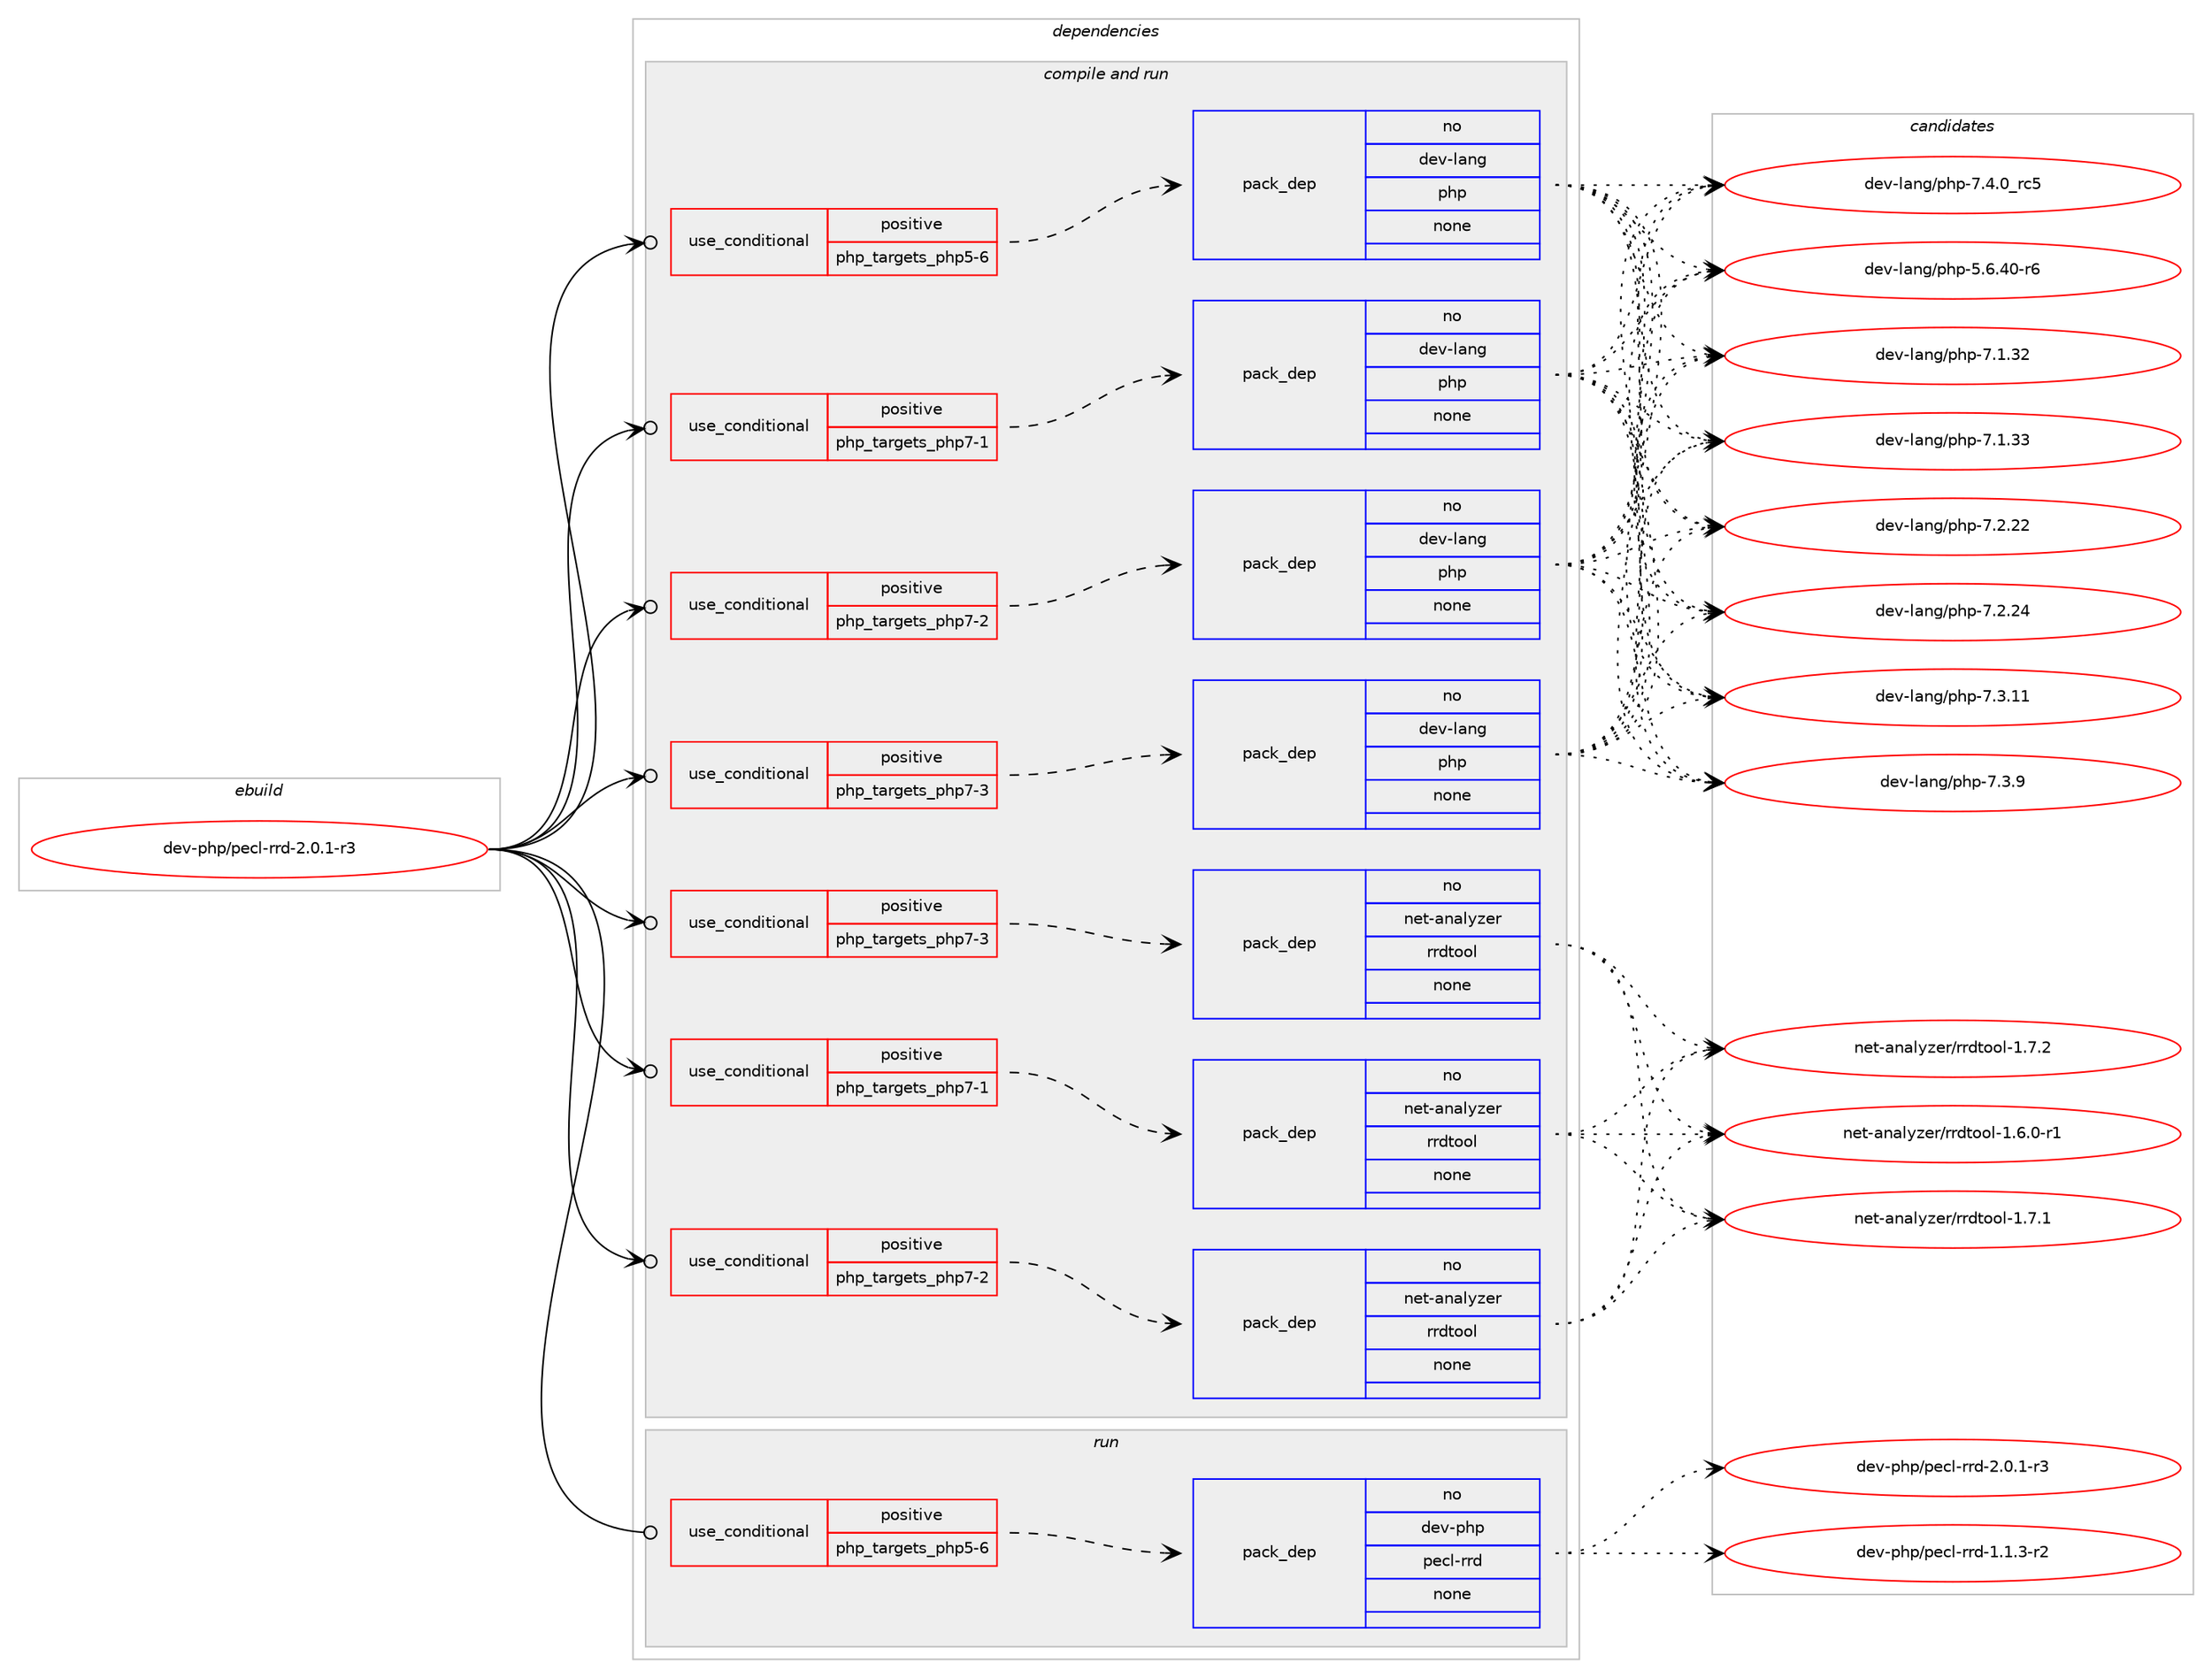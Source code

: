 digraph prolog {

# *************
# Graph options
# *************

newrank=true;
concentrate=true;
compound=true;
graph [rankdir=LR,fontname=Helvetica,fontsize=10,ranksep=1.5];#, ranksep=2.5, nodesep=0.2];
edge  [arrowhead=vee];
node  [fontname=Helvetica,fontsize=10];

# **********
# The ebuild
# **********

subgraph cluster_leftcol {
color=gray;
rank=same;
label=<<i>ebuild</i>>;
id [label="dev-php/pecl-rrd-2.0.1-r3", color=red, width=4, href="../dev-php/pecl-rrd-2.0.1-r3.svg"];
}

# ****************
# The dependencies
# ****************

subgraph cluster_midcol {
color=gray;
label=<<i>dependencies</i>>;
subgraph cluster_compile {
fillcolor="#eeeeee";
style=filled;
label=<<i>compile</i>>;
}
subgraph cluster_compileandrun {
fillcolor="#eeeeee";
style=filled;
label=<<i>compile and run</i>>;
subgraph cond135217 {
dependency591084 [label=<<TABLE BORDER="0" CELLBORDER="1" CELLSPACING="0" CELLPADDING="4"><TR><TD ROWSPAN="3" CELLPADDING="10">use_conditional</TD></TR><TR><TD>positive</TD></TR><TR><TD>php_targets_php5-6</TD></TR></TABLE>>, shape=none, color=red];
subgraph pack444130 {
dependency591085 [label=<<TABLE BORDER="0" CELLBORDER="1" CELLSPACING="0" CELLPADDING="4" WIDTH="220"><TR><TD ROWSPAN="6" CELLPADDING="30">pack_dep</TD></TR><TR><TD WIDTH="110">no</TD></TR><TR><TD>dev-lang</TD></TR><TR><TD>php</TD></TR><TR><TD>none</TD></TR><TR><TD></TD></TR></TABLE>>, shape=none, color=blue];
}
dependency591084:e -> dependency591085:w [weight=20,style="dashed",arrowhead="vee"];
}
id:e -> dependency591084:w [weight=20,style="solid",arrowhead="odotvee"];
subgraph cond135218 {
dependency591086 [label=<<TABLE BORDER="0" CELLBORDER="1" CELLSPACING="0" CELLPADDING="4"><TR><TD ROWSPAN="3" CELLPADDING="10">use_conditional</TD></TR><TR><TD>positive</TD></TR><TR><TD>php_targets_php7-1</TD></TR></TABLE>>, shape=none, color=red];
subgraph pack444131 {
dependency591087 [label=<<TABLE BORDER="0" CELLBORDER="1" CELLSPACING="0" CELLPADDING="4" WIDTH="220"><TR><TD ROWSPAN="6" CELLPADDING="30">pack_dep</TD></TR><TR><TD WIDTH="110">no</TD></TR><TR><TD>dev-lang</TD></TR><TR><TD>php</TD></TR><TR><TD>none</TD></TR><TR><TD></TD></TR></TABLE>>, shape=none, color=blue];
}
dependency591086:e -> dependency591087:w [weight=20,style="dashed",arrowhead="vee"];
}
id:e -> dependency591086:w [weight=20,style="solid",arrowhead="odotvee"];
subgraph cond135219 {
dependency591088 [label=<<TABLE BORDER="0" CELLBORDER="1" CELLSPACING="0" CELLPADDING="4"><TR><TD ROWSPAN="3" CELLPADDING="10">use_conditional</TD></TR><TR><TD>positive</TD></TR><TR><TD>php_targets_php7-1</TD></TR></TABLE>>, shape=none, color=red];
subgraph pack444132 {
dependency591089 [label=<<TABLE BORDER="0" CELLBORDER="1" CELLSPACING="0" CELLPADDING="4" WIDTH="220"><TR><TD ROWSPAN="6" CELLPADDING="30">pack_dep</TD></TR><TR><TD WIDTH="110">no</TD></TR><TR><TD>net-analyzer</TD></TR><TR><TD>rrdtool</TD></TR><TR><TD>none</TD></TR><TR><TD></TD></TR></TABLE>>, shape=none, color=blue];
}
dependency591088:e -> dependency591089:w [weight=20,style="dashed",arrowhead="vee"];
}
id:e -> dependency591088:w [weight=20,style="solid",arrowhead="odotvee"];
subgraph cond135220 {
dependency591090 [label=<<TABLE BORDER="0" CELLBORDER="1" CELLSPACING="0" CELLPADDING="4"><TR><TD ROWSPAN="3" CELLPADDING="10">use_conditional</TD></TR><TR><TD>positive</TD></TR><TR><TD>php_targets_php7-2</TD></TR></TABLE>>, shape=none, color=red];
subgraph pack444133 {
dependency591091 [label=<<TABLE BORDER="0" CELLBORDER="1" CELLSPACING="0" CELLPADDING="4" WIDTH="220"><TR><TD ROWSPAN="6" CELLPADDING="30">pack_dep</TD></TR><TR><TD WIDTH="110">no</TD></TR><TR><TD>dev-lang</TD></TR><TR><TD>php</TD></TR><TR><TD>none</TD></TR><TR><TD></TD></TR></TABLE>>, shape=none, color=blue];
}
dependency591090:e -> dependency591091:w [weight=20,style="dashed",arrowhead="vee"];
}
id:e -> dependency591090:w [weight=20,style="solid",arrowhead="odotvee"];
subgraph cond135221 {
dependency591092 [label=<<TABLE BORDER="0" CELLBORDER="1" CELLSPACING="0" CELLPADDING="4"><TR><TD ROWSPAN="3" CELLPADDING="10">use_conditional</TD></TR><TR><TD>positive</TD></TR><TR><TD>php_targets_php7-2</TD></TR></TABLE>>, shape=none, color=red];
subgraph pack444134 {
dependency591093 [label=<<TABLE BORDER="0" CELLBORDER="1" CELLSPACING="0" CELLPADDING="4" WIDTH="220"><TR><TD ROWSPAN="6" CELLPADDING="30">pack_dep</TD></TR><TR><TD WIDTH="110">no</TD></TR><TR><TD>net-analyzer</TD></TR><TR><TD>rrdtool</TD></TR><TR><TD>none</TD></TR><TR><TD></TD></TR></TABLE>>, shape=none, color=blue];
}
dependency591092:e -> dependency591093:w [weight=20,style="dashed",arrowhead="vee"];
}
id:e -> dependency591092:w [weight=20,style="solid",arrowhead="odotvee"];
subgraph cond135222 {
dependency591094 [label=<<TABLE BORDER="0" CELLBORDER="1" CELLSPACING="0" CELLPADDING="4"><TR><TD ROWSPAN="3" CELLPADDING="10">use_conditional</TD></TR><TR><TD>positive</TD></TR><TR><TD>php_targets_php7-3</TD></TR></TABLE>>, shape=none, color=red];
subgraph pack444135 {
dependency591095 [label=<<TABLE BORDER="0" CELLBORDER="1" CELLSPACING="0" CELLPADDING="4" WIDTH="220"><TR><TD ROWSPAN="6" CELLPADDING="30">pack_dep</TD></TR><TR><TD WIDTH="110">no</TD></TR><TR><TD>dev-lang</TD></TR><TR><TD>php</TD></TR><TR><TD>none</TD></TR><TR><TD></TD></TR></TABLE>>, shape=none, color=blue];
}
dependency591094:e -> dependency591095:w [weight=20,style="dashed",arrowhead="vee"];
}
id:e -> dependency591094:w [weight=20,style="solid",arrowhead="odotvee"];
subgraph cond135223 {
dependency591096 [label=<<TABLE BORDER="0" CELLBORDER="1" CELLSPACING="0" CELLPADDING="4"><TR><TD ROWSPAN="3" CELLPADDING="10">use_conditional</TD></TR><TR><TD>positive</TD></TR><TR><TD>php_targets_php7-3</TD></TR></TABLE>>, shape=none, color=red];
subgraph pack444136 {
dependency591097 [label=<<TABLE BORDER="0" CELLBORDER="1" CELLSPACING="0" CELLPADDING="4" WIDTH="220"><TR><TD ROWSPAN="6" CELLPADDING="30">pack_dep</TD></TR><TR><TD WIDTH="110">no</TD></TR><TR><TD>net-analyzer</TD></TR><TR><TD>rrdtool</TD></TR><TR><TD>none</TD></TR><TR><TD></TD></TR></TABLE>>, shape=none, color=blue];
}
dependency591096:e -> dependency591097:w [weight=20,style="dashed",arrowhead="vee"];
}
id:e -> dependency591096:w [weight=20,style="solid",arrowhead="odotvee"];
}
subgraph cluster_run {
fillcolor="#eeeeee";
style=filled;
label=<<i>run</i>>;
subgraph cond135224 {
dependency591098 [label=<<TABLE BORDER="0" CELLBORDER="1" CELLSPACING="0" CELLPADDING="4"><TR><TD ROWSPAN="3" CELLPADDING="10">use_conditional</TD></TR><TR><TD>positive</TD></TR><TR><TD>php_targets_php5-6</TD></TR></TABLE>>, shape=none, color=red];
subgraph pack444137 {
dependency591099 [label=<<TABLE BORDER="0" CELLBORDER="1" CELLSPACING="0" CELLPADDING="4" WIDTH="220"><TR><TD ROWSPAN="6" CELLPADDING="30">pack_dep</TD></TR><TR><TD WIDTH="110">no</TD></TR><TR><TD>dev-php</TD></TR><TR><TD>pecl-rrd</TD></TR><TR><TD>none</TD></TR><TR><TD></TD></TR></TABLE>>, shape=none, color=blue];
}
dependency591098:e -> dependency591099:w [weight=20,style="dashed",arrowhead="vee"];
}
id:e -> dependency591098:w [weight=20,style="solid",arrowhead="odot"];
}
}

# **************
# The candidates
# **************

subgraph cluster_choices {
rank=same;
color=gray;
label=<<i>candidates</i>>;

subgraph choice444130 {
color=black;
nodesep=1;
choice100101118451089711010347112104112455346544652484511454 [label="dev-lang/php-5.6.40-r6", color=red, width=4,href="../dev-lang/php-5.6.40-r6.svg"];
choice10010111845108971101034711210411245554649465150 [label="dev-lang/php-7.1.32", color=red, width=4,href="../dev-lang/php-7.1.32.svg"];
choice10010111845108971101034711210411245554649465151 [label="dev-lang/php-7.1.33", color=red, width=4,href="../dev-lang/php-7.1.33.svg"];
choice10010111845108971101034711210411245554650465050 [label="dev-lang/php-7.2.22", color=red, width=4,href="../dev-lang/php-7.2.22.svg"];
choice10010111845108971101034711210411245554650465052 [label="dev-lang/php-7.2.24", color=red, width=4,href="../dev-lang/php-7.2.24.svg"];
choice10010111845108971101034711210411245554651464949 [label="dev-lang/php-7.3.11", color=red, width=4,href="../dev-lang/php-7.3.11.svg"];
choice100101118451089711010347112104112455546514657 [label="dev-lang/php-7.3.9", color=red, width=4,href="../dev-lang/php-7.3.9.svg"];
choice100101118451089711010347112104112455546524648951149953 [label="dev-lang/php-7.4.0_rc5", color=red, width=4,href="../dev-lang/php-7.4.0_rc5.svg"];
dependency591085:e -> choice100101118451089711010347112104112455346544652484511454:w [style=dotted,weight="100"];
dependency591085:e -> choice10010111845108971101034711210411245554649465150:w [style=dotted,weight="100"];
dependency591085:e -> choice10010111845108971101034711210411245554649465151:w [style=dotted,weight="100"];
dependency591085:e -> choice10010111845108971101034711210411245554650465050:w [style=dotted,weight="100"];
dependency591085:e -> choice10010111845108971101034711210411245554650465052:w [style=dotted,weight="100"];
dependency591085:e -> choice10010111845108971101034711210411245554651464949:w [style=dotted,weight="100"];
dependency591085:e -> choice100101118451089711010347112104112455546514657:w [style=dotted,weight="100"];
dependency591085:e -> choice100101118451089711010347112104112455546524648951149953:w [style=dotted,weight="100"];
}
subgraph choice444131 {
color=black;
nodesep=1;
choice100101118451089711010347112104112455346544652484511454 [label="dev-lang/php-5.6.40-r6", color=red, width=4,href="../dev-lang/php-5.6.40-r6.svg"];
choice10010111845108971101034711210411245554649465150 [label="dev-lang/php-7.1.32", color=red, width=4,href="../dev-lang/php-7.1.32.svg"];
choice10010111845108971101034711210411245554649465151 [label="dev-lang/php-7.1.33", color=red, width=4,href="../dev-lang/php-7.1.33.svg"];
choice10010111845108971101034711210411245554650465050 [label="dev-lang/php-7.2.22", color=red, width=4,href="../dev-lang/php-7.2.22.svg"];
choice10010111845108971101034711210411245554650465052 [label="dev-lang/php-7.2.24", color=red, width=4,href="../dev-lang/php-7.2.24.svg"];
choice10010111845108971101034711210411245554651464949 [label="dev-lang/php-7.3.11", color=red, width=4,href="../dev-lang/php-7.3.11.svg"];
choice100101118451089711010347112104112455546514657 [label="dev-lang/php-7.3.9", color=red, width=4,href="../dev-lang/php-7.3.9.svg"];
choice100101118451089711010347112104112455546524648951149953 [label="dev-lang/php-7.4.0_rc5", color=red, width=4,href="../dev-lang/php-7.4.0_rc5.svg"];
dependency591087:e -> choice100101118451089711010347112104112455346544652484511454:w [style=dotted,weight="100"];
dependency591087:e -> choice10010111845108971101034711210411245554649465150:w [style=dotted,weight="100"];
dependency591087:e -> choice10010111845108971101034711210411245554649465151:w [style=dotted,weight="100"];
dependency591087:e -> choice10010111845108971101034711210411245554650465050:w [style=dotted,weight="100"];
dependency591087:e -> choice10010111845108971101034711210411245554650465052:w [style=dotted,weight="100"];
dependency591087:e -> choice10010111845108971101034711210411245554651464949:w [style=dotted,weight="100"];
dependency591087:e -> choice100101118451089711010347112104112455546514657:w [style=dotted,weight="100"];
dependency591087:e -> choice100101118451089711010347112104112455546524648951149953:w [style=dotted,weight="100"];
}
subgraph choice444132 {
color=black;
nodesep=1;
choice110101116459711097108121122101114471141141001161111111084549465446484511449 [label="net-analyzer/rrdtool-1.6.0-r1", color=red, width=4,href="../net-analyzer/rrdtool-1.6.0-r1.svg"];
choice11010111645971109710812112210111447114114100116111111108454946554649 [label="net-analyzer/rrdtool-1.7.1", color=red, width=4,href="../net-analyzer/rrdtool-1.7.1.svg"];
choice11010111645971109710812112210111447114114100116111111108454946554650 [label="net-analyzer/rrdtool-1.7.2", color=red, width=4,href="../net-analyzer/rrdtool-1.7.2.svg"];
dependency591089:e -> choice110101116459711097108121122101114471141141001161111111084549465446484511449:w [style=dotted,weight="100"];
dependency591089:e -> choice11010111645971109710812112210111447114114100116111111108454946554649:w [style=dotted,weight="100"];
dependency591089:e -> choice11010111645971109710812112210111447114114100116111111108454946554650:w [style=dotted,weight="100"];
}
subgraph choice444133 {
color=black;
nodesep=1;
choice100101118451089711010347112104112455346544652484511454 [label="dev-lang/php-5.6.40-r6", color=red, width=4,href="../dev-lang/php-5.6.40-r6.svg"];
choice10010111845108971101034711210411245554649465150 [label="dev-lang/php-7.1.32", color=red, width=4,href="../dev-lang/php-7.1.32.svg"];
choice10010111845108971101034711210411245554649465151 [label="dev-lang/php-7.1.33", color=red, width=4,href="../dev-lang/php-7.1.33.svg"];
choice10010111845108971101034711210411245554650465050 [label="dev-lang/php-7.2.22", color=red, width=4,href="../dev-lang/php-7.2.22.svg"];
choice10010111845108971101034711210411245554650465052 [label="dev-lang/php-7.2.24", color=red, width=4,href="../dev-lang/php-7.2.24.svg"];
choice10010111845108971101034711210411245554651464949 [label="dev-lang/php-7.3.11", color=red, width=4,href="../dev-lang/php-7.3.11.svg"];
choice100101118451089711010347112104112455546514657 [label="dev-lang/php-7.3.9", color=red, width=4,href="../dev-lang/php-7.3.9.svg"];
choice100101118451089711010347112104112455546524648951149953 [label="dev-lang/php-7.4.0_rc5", color=red, width=4,href="../dev-lang/php-7.4.0_rc5.svg"];
dependency591091:e -> choice100101118451089711010347112104112455346544652484511454:w [style=dotted,weight="100"];
dependency591091:e -> choice10010111845108971101034711210411245554649465150:w [style=dotted,weight="100"];
dependency591091:e -> choice10010111845108971101034711210411245554649465151:w [style=dotted,weight="100"];
dependency591091:e -> choice10010111845108971101034711210411245554650465050:w [style=dotted,weight="100"];
dependency591091:e -> choice10010111845108971101034711210411245554650465052:w [style=dotted,weight="100"];
dependency591091:e -> choice10010111845108971101034711210411245554651464949:w [style=dotted,weight="100"];
dependency591091:e -> choice100101118451089711010347112104112455546514657:w [style=dotted,weight="100"];
dependency591091:e -> choice100101118451089711010347112104112455546524648951149953:w [style=dotted,weight="100"];
}
subgraph choice444134 {
color=black;
nodesep=1;
choice110101116459711097108121122101114471141141001161111111084549465446484511449 [label="net-analyzer/rrdtool-1.6.0-r1", color=red, width=4,href="../net-analyzer/rrdtool-1.6.0-r1.svg"];
choice11010111645971109710812112210111447114114100116111111108454946554649 [label="net-analyzer/rrdtool-1.7.1", color=red, width=4,href="../net-analyzer/rrdtool-1.7.1.svg"];
choice11010111645971109710812112210111447114114100116111111108454946554650 [label="net-analyzer/rrdtool-1.7.2", color=red, width=4,href="../net-analyzer/rrdtool-1.7.2.svg"];
dependency591093:e -> choice110101116459711097108121122101114471141141001161111111084549465446484511449:w [style=dotted,weight="100"];
dependency591093:e -> choice11010111645971109710812112210111447114114100116111111108454946554649:w [style=dotted,weight="100"];
dependency591093:e -> choice11010111645971109710812112210111447114114100116111111108454946554650:w [style=dotted,weight="100"];
}
subgraph choice444135 {
color=black;
nodesep=1;
choice100101118451089711010347112104112455346544652484511454 [label="dev-lang/php-5.6.40-r6", color=red, width=4,href="../dev-lang/php-5.6.40-r6.svg"];
choice10010111845108971101034711210411245554649465150 [label="dev-lang/php-7.1.32", color=red, width=4,href="../dev-lang/php-7.1.32.svg"];
choice10010111845108971101034711210411245554649465151 [label="dev-lang/php-7.1.33", color=red, width=4,href="../dev-lang/php-7.1.33.svg"];
choice10010111845108971101034711210411245554650465050 [label="dev-lang/php-7.2.22", color=red, width=4,href="../dev-lang/php-7.2.22.svg"];
choice10010111845108971101034711210411245554650465052 [label="dev-lang/php-7.2.24", color=red, width=4,href="../dev-lang/php-7.2.24.svg"];
choice10010111845108971101034711210411245554651464949 [label="dev-lang/php-7.3.11", color=red, width=4,href="../dev-lang/php-7.3.11.svg"];
choice100101118451089711010347112104112455546514657 [label="dev-lang/php-7.3.9", color=red, width=4,href="../dev-lang/php-7.3.9.svg"];
choice100101118451089711010347112104112455546524648951149953 [label="dev-lang/php-7.4.0_rc5", color=red, width=4,href="../dev-lang/php-7.4.0_rc5.svg"];
dependency591095:e -> choice100101118451089711010347112104112455346544652484511454:w [style=dotted,weight="100"];
dependency591095:e -> choice10010111845108971101034711210411245554649465150:w [style=dotted,weight="100"];
dependency591095:e -> choice10010111845108971101034711210411245554649465151:w [style=dotted,weight="100"];
dependency591095:e -> choice10010111845108971101034711210411245554650465050:w [style=dotted,weight="100"];
dependency591095:e -> choice10010111845108971101034711210411245554650465052:w [style=dotted,weight="100"];
dependency591095:e -> choice10010111845108971101034711210411245554651464949:w [style=dotted,weight="100"];
dependency591095:e -> choice100101118451089711010347112104112455546514657:w [style=dotted,weight="100"];
dependency591095:e -> choice100101118451089711010347112104112455546524648951149953:w [style=dotted,weight="100"];
}
subgraph choice444136 {
color=black;
nodesep=1;
choice110101116459711097108121122101114471141141001161111111084549465446484511449 [label="net-analyzer/rrdtool-1.6.0-r1", color=red, width=4,href="../net-analyzer/rrdtool-1.6.0-r1.svg"];
choice11010111645971109710812112210111447114114100116111111108454946554649 [label="net-analyzer/rrdtool-1.7.1", color=red, width=4,href="../net-analyzer/rrdtool-1.7.1.svg"];
choice11010111645971109710812112210111447114114100116111111108454946554650 [label="net-analyzer/rrdtool-1.7.2", color=red, width=4,href="../net-analyzer/rrdtool-1.7.2.svg"];
dependency591097:e -> choice110101116459711097108121122101114471141141001161111111084549465446484511449:w [style=dotted,weight="100"];
dependency591097:e -> choice11010111645971109710812112210111447114114100116111111108454946554649:w [style=dotted,weight="100"];
dependency591097:e -> choice11010111645971109710812112210111447114114100116111111108454946554650:w [style=dotted,weight="100"];
}
subgraph choice444137 {
color=black;
nodesep=1;
choice100101118451121041124711210199108451141141004549464946514511450 [label="dev-php/pecl-rrd-1.1.3-r2", color=red, width=4,href="../dev-php/pecl-rrd-1.1.3-r2.svg"];
choice100101118451121041124711210199108451141141004550464846494511451 [label="dev-php/pecl-rrd-2.0.1-r3", color=red, width=4,href="../dev-php/pecl-rrd-2.0.1-r3.svg"];
dependency591099:e -> choice100101118451121041124711210199108451141141004549464946514511450:w [style=dotted,weight="100"];
dependency591099:e -> choice100101118451121041124711210199108451141141004550464846494511451:w [style=dotted,weight="100"];
}
}

}
